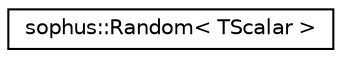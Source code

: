 digraph "Graphical Class Hierarchy"
{
 // LATEX_PDF_SIZE
  edge [fontname="Helvetica",fontsize="10",labelfontname="Helvetica",labelfontsize="10"];
  node [fontname="Helvetica",fontsize="10",shape=record];
  rankdir="LR";
  Node0 [label="sophus::Random\< TScalar \>",height=0.2,width=0.4,color="black", fillcolor="white", style="filled",URL="$structsophus_1_1_random.html",tooltip=" "];
}
